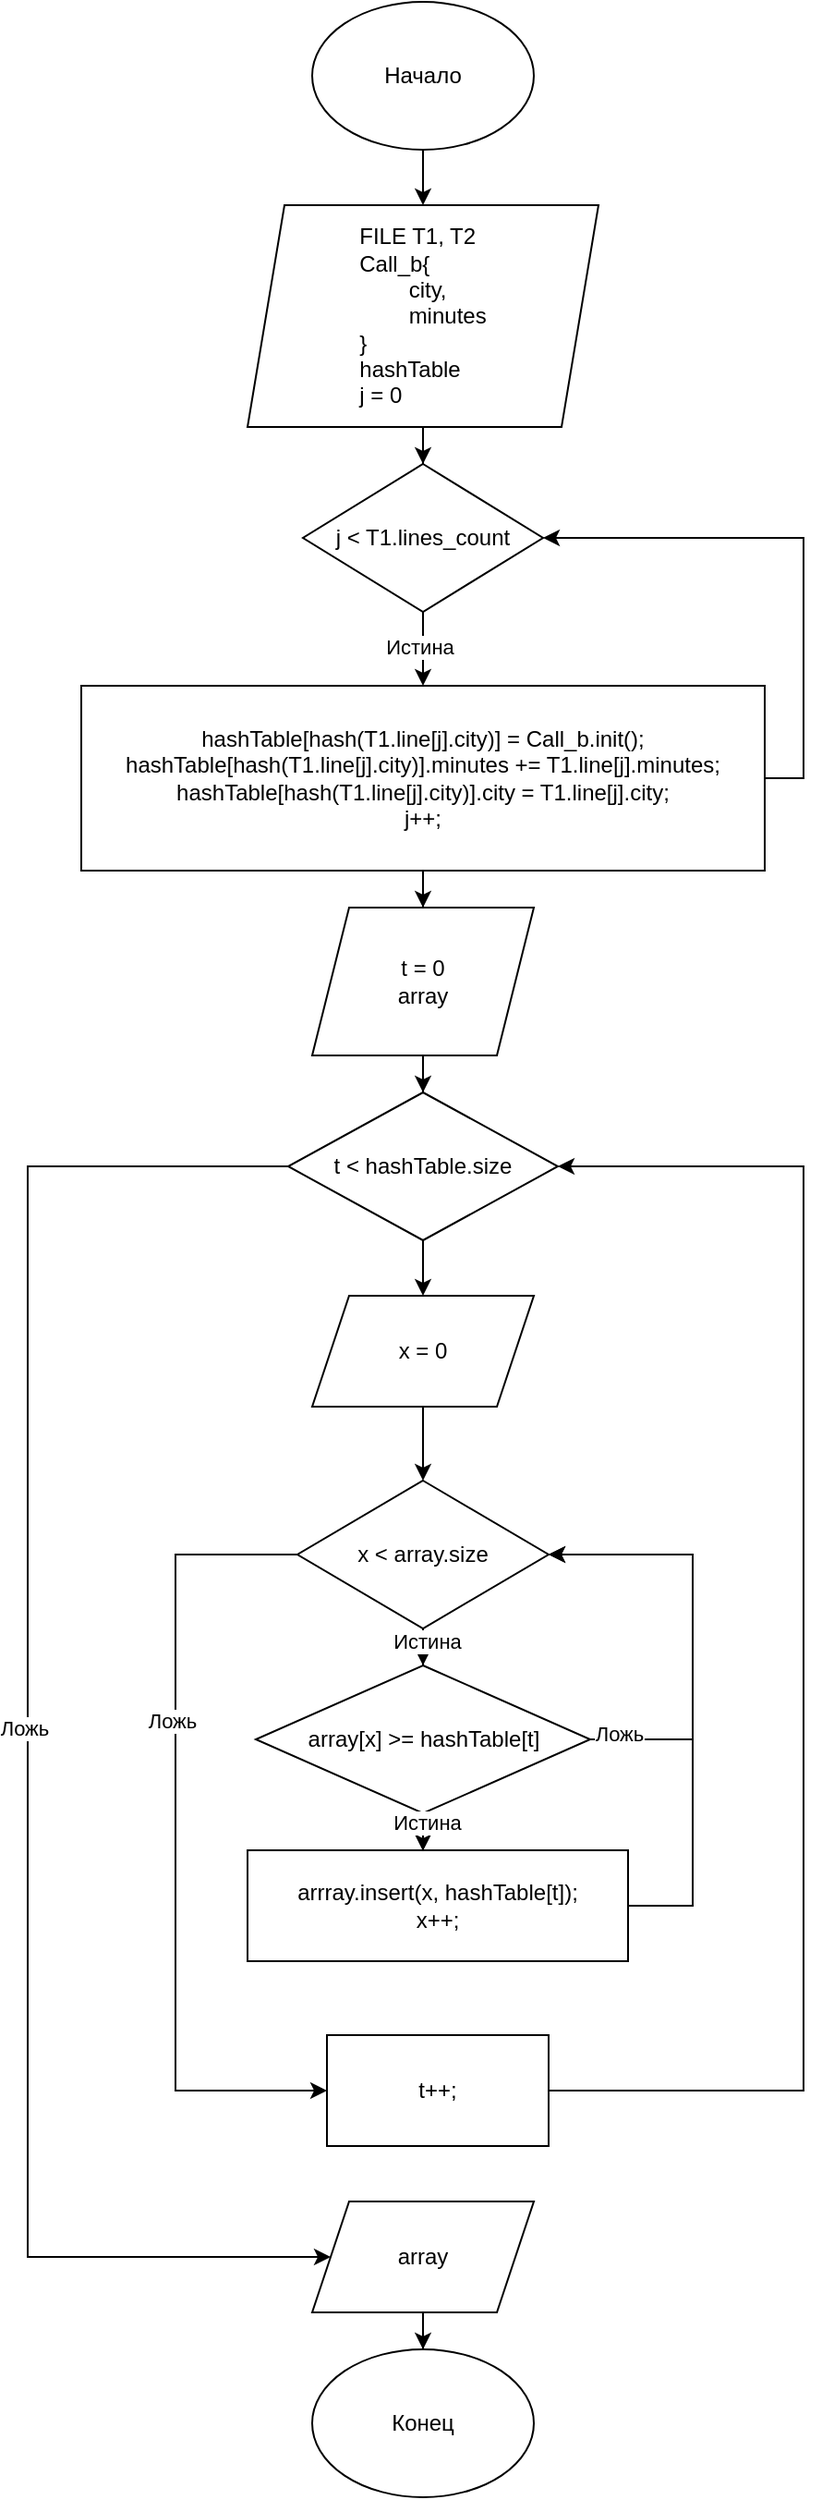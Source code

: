 <mxfile version="22.1.7" type="device">
  <diagram name="Страница — 1" id="BGVivmdMPbJRiv8pt6Tk">
    <mxGraphModel dx="1050" dy="566" grid="1" gridSize="10" guides="1" tooltips="1" connect="1" arrows="1" fold="1" page="1" pageScale="1" pageWidth="827" pageHeight="1169" math="1" shadow="0">
      <root>
        <mxCell id="0" />
        <mxCell id="1" parent="0" />
        <mxCell id="DFPSUeH-C1rkWOGnpKPu-4" style="edgeStyle=orthogonalEdgeStyle;rounded=0;orthogonalLoop=1;jettySize=auto;html=1;entryX=0.5;entryY=0;entryDx=0;entryDy=0;" edge="1" parent="1" source="DFPSUeH-C1rkWOGnpKPu-2" target="DFPSUeH-C1rkWOGnpKPu-3">
          <mxGeometry relative="1" as="geometry" />
        </mxCell>
        <mxCell id="DFPSUeH-C1rkWOGnpKPu-2" value="Начало" style="ellipse;whiteSpace=wrap;html=1;" vertex="1" parent="1">
          <mxGeometry x="354" y="40" width="120" height="80" as="geometry" />
        </mxCell>
        <mxCell id="DFPSUeH-C1rkWOGnpKPu-41" style="edgeStyle=orthogonalEdgeStyle;rounded=0;orthogonalLoop=1;jettySize=auto;html=1;" edge="1" parent="1" source="DFPSUeH-C1rkWOGnpKPu-3" target="DFPSUeH-C1rkWOGnpKPu-5">
          <mxGeometry relative="1" as="geometry" />
        </mxCell>
        <mxCell id="DFPSUeH-C1rkWOGnpKPu-3" value="&lt;div style=&quot;text-align: left;&quot;&gt;&lt;span style=&quot;background-color: initial;&quot;&gt;FILE T1, T2&lt;/span&gt;&lt;/div&gt;&lt;div style=&quot;text-align: left;&quot;&gt;&lt;span style=&quot;background-color: initial;&quot;&gt;Call_b{&lt;/span&gt;&lt;/div&gt;&lt;div style=&quot;text-align: left;&quot;&gt;&lt;span style=&quot;white-space: pre;&quot;&gt;&#x9;&lt;/span&gt;city,&lt;br&gt;&lt;/div&gt;&lt;div style=&quot;text-align: left;&quot;&gt;&lt;span style=&quot;white-space: pre;&quot;&gt;&#x9;&lt;/span&gt;minutes&lt;br&gt;&lt;/div&gt;&lt;div style=&quot;text-align: left;&quot;&gt;&lt;span style=&quot;background-color: initial;&quot;&gt;}&lt;/span&gt;&lt;/div&gt;&lt;div style=&quot;text-align: left;&quot;&gt;&lt;span style=&quot;background-color: initial;&quot;&gt;hashTable&lt;/span&gt;&lt;/div&gt;&lt;div style=&quot;text-align: left;&quot;&gt;j = 0&lt;/div&gt;" style="shape=parallelogram;perimeter=parallelogramPerimeter;whiteSpace=wrap;html=1;fixedSize=1;" vertex="1" parent="1">
          <mxGeometry x="319" y="150" width="190" height="120" as="geometry" />
        </mxCell>
        <mxCell id="DFPSUeH-C1rkWOGnpKPu-7" style="edgeStyle=orthogonalEdgeStyle;rounded=0;orthogonalLoop=1;jettySize=auto;html=1;entryX=0.5;entryY=0;entryDx=0;entryDy=0;" edge="1" parent="1" source="DFPSUeH-C1rkWOGnpKPu-5" target="DFPSUeH-C1rkWOGnpKPu-6">
          <mxGeometry relative="1" as="geometry" />
        </mxCell>
        <mxCell id="DFPSUeH-C1rkWOGnpKPu-9" value="Истина" style="edgeLabel;html=1;align=center;verticalAlign=middle;resizable=0;points=[];" vertex="1" connectable="0" parent="DFPSUeH-C1rkWOGnpKPu-7">
          <mxGeometry x="-0.08" y="-2" relative="1" as="geometry">
            <mxPoint as="offset" />
          </mxGeometry>
        </mxCell>
        <mxCell id="DFPSUeH-C1rkWOGnpKPu-5" value="j &amp;lt; T1.lines_count" style="rhombus;whiteSpace=wrap;html=1;" vertex="1" parent="1">
          <mxGeometry x="349" y="290" width="130" height="80" as="geometry" />
        </mxCell>
        <mxCell id="DFPSUeH-C1rkWOGnpKPu-8" style="edgeStyle=orthogonalEdgeStyle;rounded=0;orthogonalLoop=1;jettySize=auto;html=1;entryX=1;entryY=0.5;entryDx=0;entryDy=0;" edge="1" parent="1" source="DFPSUeH-C1rkWOGnpKPu-6" target="DFPSUeH-C1rkWOGnpKPu-5">
          <mxGeometry relative="1" as="geometry">
            <Array as="points">
              <mxPoint x="620" y="460" />
              <mxPoint x="620" y="330" />
            </Array>
          </mxGeometry>
        </mxCell>
        <mxCell id="DFPSUeH-C1rkWOGnpKPu-15" style="edgeStyle=orthogonalEdgeStyle;rounded=0;orthogonalLoop=1;jettySize=auto;html=1;entryX=0.5;entryY=0;entryDx=0;entryDy=0;" edge="1" parent="1" source="DFPSUeH-C1rkWOGnpKPu-6" target="DFPSUeH-C1rkWOGnpKPu-10">
          <mxGeometry relative="1" as="geometry" />
        </mxCell>
        <mxCell id="DFPSUeH-C1rkWOGnpKPu-6" value="hashTable[hash(T1.line[j].city)] = Call_b.init();&lt;br&gt;hashTable[hash(T1.line[j].city)].minutes += T1.line[j].minutes;&lt;br&gt;hashTable[hash(T1.line[j].city)].city = T1.line[j].city;&lt;br&gt;j++;" style="rounded=0;whiteSpace=wrap;html=1;" vertex="1" parent="1">
          <mxGeometry x="229" y="410" width="370" height="100" as="geometry" />
        </mxCell>
        <mxCell id="DFPSUeH-C1rkWOGnpKPu-16" style="edgeStyle=orthogonalEdgeStyle;rounded=0;orthogonalLoop=1;jettySize=auto;html=1;" edge="1" parent="1" source="DFPSUeH-C1rkWOGnpKPu-10" target="DFPSUeH-C1rkWOGnpKPu-11">
          <mxGeometry relative="1" as="geometry" />
        </mxCell>
        <mxCell id="DFPSUeH-C1rkWOGnpKPu-10" value="t = 0&lt;br&gt;array" style="shape=parallelogram;perimeter=parallelogramPerimeter;whiteSpace=wrap;html=1;fixedSize=1;" vertex="1" parent="1">
          <mxGeometry x="354" y="530" width="120" height="80" as="geometry" />
        </mxCell>
        <mxCell id="DFPSUeH-C1rkWOGnpKPu-14" style="edgeStyle=orthogonalEdgeStyle;rounded=0;orthogonalLoop=1;jettySize=auto;html=1;" edge="1" parent="1" source="DFPSUeH-C1rkWOGnpKPu-11">
          <mxGeometry relative="1" as="geometry">
            <mxPoint x="414" y="740" as="targetPoint" />
          </mxGeometry>
        </mxCell>
        <mxCell id="DFPSUeH-C1rkWOGnpKPu-40" style="edgeStyle=orthogonalEdgeStyle;rounded=0;orthogonalLoop=1;jettySize=auto;html=1;entryX=0;entryY=0.5;entryDx=0;entryDy=0;" edge="1" parent="1" source="DFPSUeH-C1rkWOGnpKPu-11" target="DFPSUeH-C1rkWOGnpKPu-25">
          <mxGeometry relative="1" as="geometry">
            <Array as="points">
              <mxPoint x="200" y="670" />
              <mxPoint x="200" y="1260" />
            </Array>
          </mxGeometry>
        </mxCell>
        <mxCell id="DFPSUeH-C1rkWOGnpKPu-42" value="Ложь" style="edgeLabel;html=1;align=center;verticalAlign=middle;resizable=0;points=[];" vertex="1" connectable="0" parent="DFPSUeH-C1rkWOGnpKPu-40">
          <mxGeometry x="-0.006" y="-2" relative="1" as="geometry">
            <mxPoint as="offset" />
          </mxGeometry>
        </mxCell>
        <mxCell id="DFPSUeH-C1rkWOGnpKPu-11" value="t &amp;lt; hashTable.size" style="rhombus;whiteSpace=wrap;html=1;" vertex="1" parent="1">
          <mxGeometry x="341" y="630" width="146" height="80" as="geometry" />
        </mxCell>
        <mxCell id="DFPSUeH-C1rkWOGnpKPu-27" style="edgeStyle=orthogonalEdgeStyle;rounded=0;orthogonalLoop=1;jettySize=auto;html=1;" edge="1" parent="1" source="DFPSUeH-C1rkWOGnpKPu-17" target="DFPSUeH-C1rkWOGnpKPu-18">
          <mxGeometry relative="1" as="geometry" />
        </mxCell>
        <mxCell id="DFPSUeH-C1rkWOGnpKPu-17" value="x = 0" style="shape=parallelogram;perimeter=parallelogramPerimeter;whiteSpace=wrap;html=1;fixedSize=1;" vertex="1" parent="1">
          <mxGeometry x="354" y="740" width="120" height="60" as="geometry" />
        </mxCell>
        <mxCell id="DFPSUeH-C1rkWOGnpKPu-28" style="edgeStyle=orthogonalEdgeStyle;rounded=0;orthogonalLoop=1;jettySize=auto;html=1;entryX=0.5;entryY=0;entryDx=0;entryDy=0;" edge="1" parent="1" source="DFPSUeH-C1rkWOGnpKPu-18" target="DFPSUeH-C1rkWOGnpKPu-20">
          <mxGeometry relative="1" as="geometry" />
        </mxCell>
        <mxCell id="DFPSUeH-C1rkWOGnpKPu-31" value="Истина" style="edgeLabel;html=1;align=center;verticalAlign=middle;resizable=0;points=[];" vertex="1" connectable="0" parent="DFPSUeH-C1rkWOGnpKPu-28">
          <mxGeometry x="0.573" y="2" relative="1" as="geometry">
            <mxPoint as="offset" />
          </mxGeometry>
        </mxCell>
        <mxCell id="DFPSUeH-C1rkWOGnpKPu-37" style="edgeStyle=orthogonalEdgeStyle;rounded=0;orthogonalLoop=1;jettySize=auto;html=1;entryX=0;entryY=0.5;entryDx=0;entryDy=0;" edge="1" parent="1" source="DFPSUeH-C1rkWOGnpKPu-18" target="DFPSUeH-C1rkWOGnpKPu-35">
          <mxGeometry relative="1" as="geometry">
            <Array as="points">
              <mxPoint x="280" y="880" />
              <mxPoint x="280" y="1170" />
            </Array>
          </mxGeometry>
        </mxCell>
        <mxCell id="DFPSUeH-C1rkWOGnpKPu-38" value="Ложь" style="edgeLabel;html=1;align=center;verticalAlign=middle;resizable=0;points=[];" vertex="1" connectable="0" parent="DFPSUeH-C1rkWOGnpKPu-37">
          <mxGeometry x="-0.289" y="-2" relative="1" as="geometry">
            <mxPoint as="offset" />
          </mxGeometry>
        </mxCell>
        <mxCell id="DFPSUeH-C1rkWOGnpKPu-18" value="x &amp;lt; array.size" style="rhombus;whiteSpace=wrap;html=1;" vertex="1" parent="1">
          <mxGeometry x="346" y="840" width="136" height="80" as="geometry" />
        </mxCell>
        <mxCell id="DFPSUeH-C1rkWOGnpKPu-23" style="edgeStyle=orthogonalEdgeStyle;rounded=0;orthogonalLoop=1;jettySize=auto;html=1;entryX=1;entryY=0.5;entryDx=0;entryDy=0;" edge="1" parent="1" source="DFPSUeH-C1rkWOGnpKPu-20" target="DFPSUeH-C1rkWOGnpKPu-18">
          <mxGeometry relative="1" as="geometry">
            <Array as="points">
              <mxPoint x="560" y="980" />
              <mxPoint x="560" y="880" />
            </Array>
          </mxGeometry>
        </mxCell>
        <mxCell id="DFPSUeH-C1rkWOGnpKPu-30" value="Ложь" style="edgeLabel;html=1;align=center;verticalAlign=middle;resizable=0;points=[];" vertex="1" connectable="0" parent="DFPSUeH-C1rkWOGnpKPu-23">
          <mxGeometry x="-0.871" y="3" relative="1" as="geometry">
            <mxPoint as="offset" />
          </mxGeometry>
        </mxCell>
        <mxCell id="DFPSUeH-C1rkWOGnpKPu-20" value="array[x] &amp;gt;= hashTable[t]" style="rhombus;whiteSpace=wrap;html=1;" vertex="1" parent="1">
          <mxGeometry x="323.5" y="940" width="181" height="80" as="geometry" />
        </mxCell>
        <mxCell id="DFPSUeH-C1rkWOGnpKPu-24" style="edgeStyle=orthogonalEdgeStyle;rounded=0;orthogonalLoop=1;jettySize=auto;html=1;entryX=1;entryY=0.5;entryDx=0;entryDy=0;" edge="1" parent="1" source="DFPSUeH-C1rkWOGnpKPu-21" target="DFPSUeH-C1rkWOGnpKPu-18">
          <mxGeometry relative="1" as="geometry">
            <Array as="points">
              <mxPoint x="560" y="1070" />
              <mxPoint x="560" y="880" />
            </Array>
          </mxGeometry>
        </mxCell>
        <mxCell id="DFPSUeH-C1rkWOGnpKPu-21" value="arrray.insert(x, hashTable[t]);&lt;br&gt;x++;" style="rounded=0;whiteSpace=wrap;html=1;" vertex="1" parent="1">
          <mxGeometry x="319" y="1040" width="206" height="60" as="geometry" />
        </mxCell>
        <mxCell id="DFPSUeH-C1rkWOGnpKPu-22" style="edgeStyle=orthogonalEdgeStyle;rounded=0;orthogonalLoop=1;jettySize=auto;html=1;entryX=0.461;entryY=0.007;entryDx=0;entryDy=0;entryPerimeter=0;" edge="1" parent="1" source="DFPSUeH-C1rkWOGnpKPu-20" target="DFPSUeH-C1rkWOGnpKPu-21">
          <mxGeometry relative="1" as="geometry" />
        </mxCell>
        <mxCell id="DFPSUeH-C1rkWOGnpKPu-29" value="Истина" style="edgeLabel;html=1;align=center;verticalAlign=middle;resizable=0;points=[];" vertex="1" connectable="0" parent="DFPSUeH-C1rkWOGnpKPu-22">
          <mxGeometry x="0.152" y="-2" relative="1" as="geometry">
            <mxPoint as="offset" />
          </mxGeometry>
        </mxCell>
        <mxCell id="DFPSUeH-C1rkWOGnpKPu-36" style="edgeStyle=orthogonalEdgeStyle;rounded=0;orthogonalLoop=1;jettySize=auto;html=1;" edge="1" parent="1" source="DFPSUeH-C1rkWOGnpKPu-25" target="DFPSUeH-C1rkWOGnpKPu-26">
          <mxGeometry relative="1" as="geometry" />
        </mxCell>
        <mxCell id="DFPSUeH-C1rkWOGnpKPu-25" value="array" style="shape=parallelogram;perimeter=parallelogramPerimeter;whiteSpace=wrap;html=1;fixedSize=1;" vertex="1" parent="1">
          <mxGeometry x="354" y="1230" width="120" height="60" as="geometry" />
        </mxCell>
        <mxCell id="DFPSUeH-C1rkWOGnpKPu-26" value="Конец" style="ellipse;whiteSpace=wrap;html=1;" vertex="1" parent="1">
          <mxGeometry x="354" y="1310" width="120" height="80" as="geometry" />
        </mxCell>
        <mxCell id="DFPSUeH-C1rkWOGnpKPu-39" style="edgeStyle=orthogonalEdgeStyle;rounded=0;orthogonalLoop=1;jettySize=auto;html=1;entryX=1;entryY=0.5;entryDx=0;entryDy=0;" edge="1" parent="1" source="DFPSUeH-C1rkWOGnpKPu-35" target="DFPSUeH-C1rkWOGnpKPu-11">
          <mxGeometry relative="1" as="geometry">
            <Array as="points">
              <mxPoint x="620" y="1170" />
              <mxPoint x="620" y="670" />
            </Array>
          </mxGeometry>
        </mxCell>
        <mxCell id="DFPSUeH-C1rkWOGnpKPu-35" value="t++;" style="rounded=0;whiteSpace=wrap;html=1;" vertex="1" parent="1">
          <mxGeometry x="362" y="1140" width="120" height="60" as="geometry" />
        </mxCell>
      </root>
    </mxGraphModel>
  </diagram>
</mxfile>
